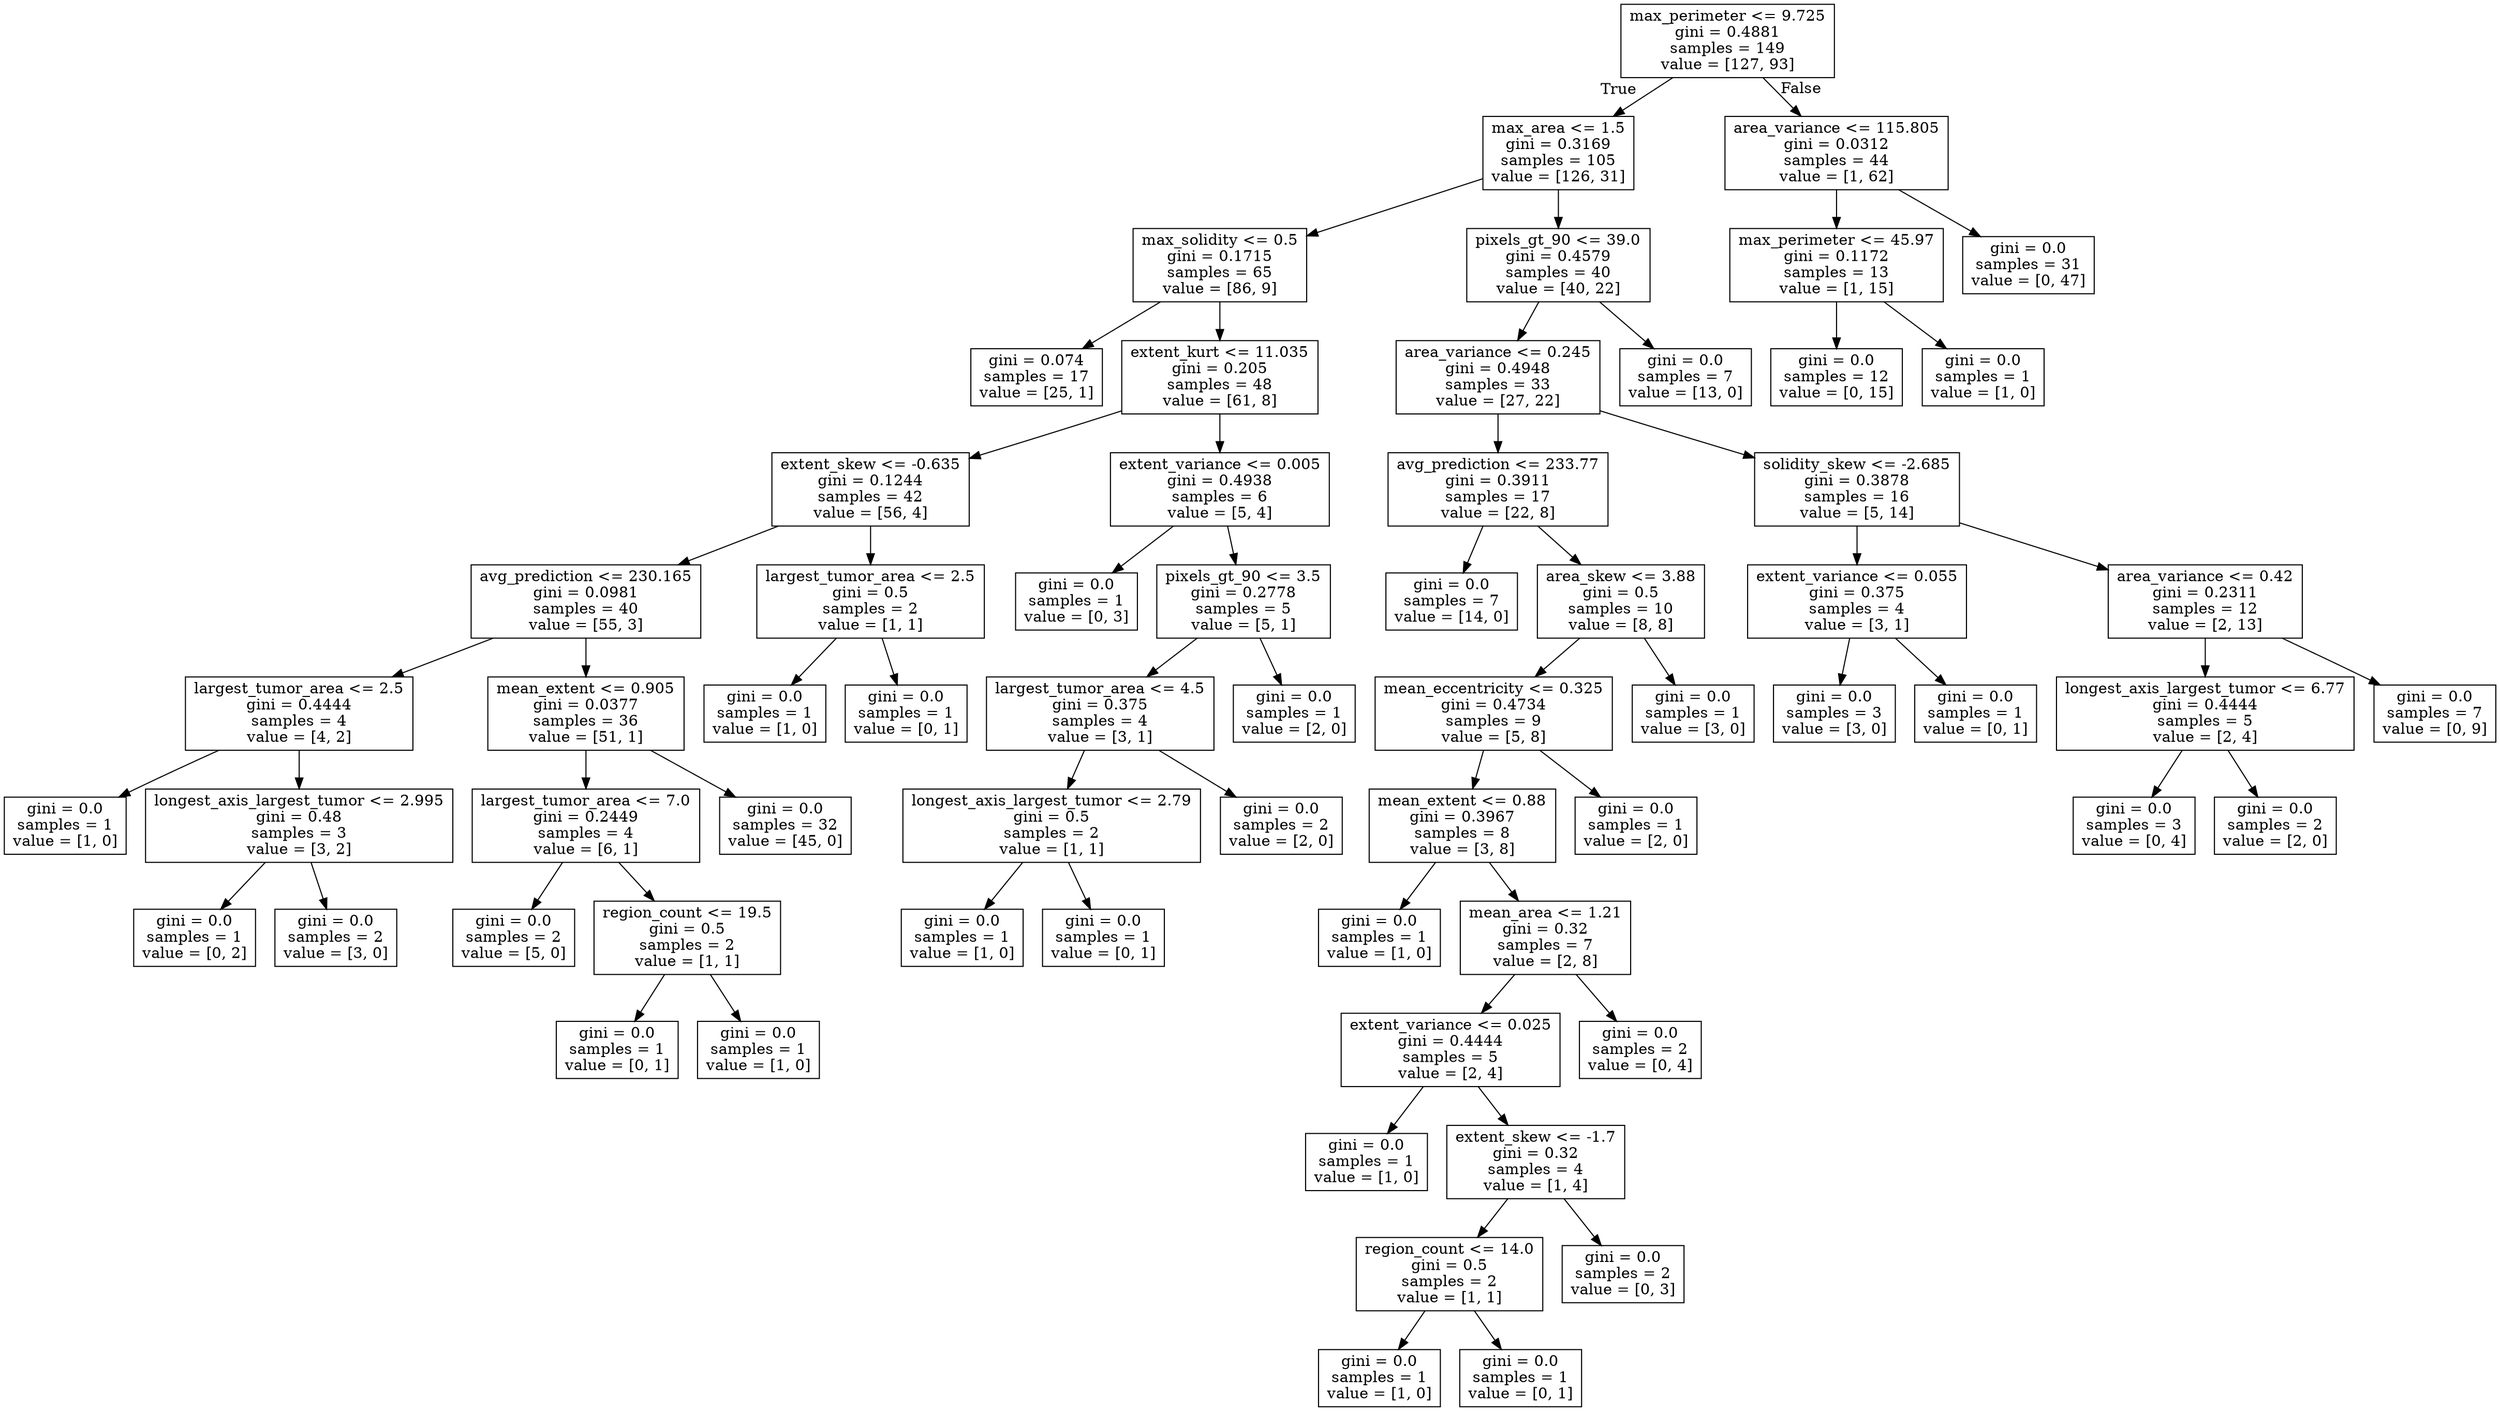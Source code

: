 digraph Tree {
node [shape=box] ;
0 [label="max_perimeter <= 9.725\ngini = 0.4881\nsamples = 149\nvalue = [127, 93]"] ;
1 [label="max_area <= 1.5\ngini = 0.3169\nsamples = 105\nvalue = [126, 31]"] ;
0 -> 1 [labeldistance=2.5, labelangle=45, headlabel="True"] ;
2 [label="max_solidity <= 0.5\ngini = 0.1715\nsamples = 65\nvalue = [86, 9]"] ;
1 -> 2 ;
3 [label="gini = 0.074\nsamples = 17\nvalue = [25, 1]"] ;
2 -> 3 ;
4 [label="extent_kurt <= 11.035\ngini = 0.205\nsamples = 48\nvalue = [61, 8]"] ;
2 -> 4 ;
5 [label="extent_skew <= -0.635\ngini = 0.1244\nsamples = 42\nvalue = [56, 4]"] ;
4 -> 5 ;
6 [label="avg_prediction <= 230.165\ngini = 0.0981\nsamples = 40\nvalue = [55, 3]"] ;
5 -> 6 ;
7 [label="largest_tumor_area <= 2.5\ngini = 0.4444\nsamples = 4\nvalue = [4, 2]"] ;
6 -> 7 ;
8 [label="gini = 0.0\nsamples = 1\nvalue = [1, 0]"] ;
7 -> 8 ;
9 [label="longest_axis_largest_tumor <= 2.995\ngini = 0.48\nsamples = 3\nvalue = [3, 2]"] ;
7 -> 9 ;
10 [label="gini = 0.0\nsamples = 1\nvalue = [0, 2]"] ;
9 -> 10 ;
11 [label="gini = 0.0\nsamples = 2\nvalue = [3, 0]"] ;
9 -> 11 ;
12 [label="mean_extent <= 0.905\ngini = 0.0377\nsamples = 36\nvalue = [51, 1]"] ;
6 -> 12 ;
13 [label="largest_tumor_area <= 7.0\ngini = 0.2449\nsamples = 4\nvalue = [6, 1]"] ;
12 -> 13 ;
14 [label="gini = 0.0\nsamples = 2\nvalue = [5, 0]"] ;
13 -> 14 ;
15 [label="region_count <= 19.5\ngini = 0.5\nsamples = 2\nvalue = [1, 1]"] ;
13 -> 15 ;
16 [label="gini = 0.0\nsamples = 1\nvalue = [0, 1]"] ;
15 -> 16 ;
17 [label="gini = 0.0\nsamples = 1\nvalue = [1, 0]"] ;
15 -> 17 ;
18 [label="gini = 0.0\nsamples = 32\nvalue = [45, 0]"] ;
12 -> 18 ;
19 [label="largest_tumor_area <= 2.5\ngini = 0.5\nsamples = 2\nvalue = [1, 1]"] ;
5 -> 19 ;
20 [label="gini = 0.0\nsamples = 1\nvalue = [1, 0]"] ;
19 -> 20 ;
21 [label="gini = 0.0\nsamples = 1\nvalue = [0, 1]"] ;
19 -> 21 ;
22 [label="extent_variance <= 0.005\ngini = 0.4938\nsamples = 6\nvalue = [5, 4]"] ;
4 -> 22 ;
23 [label="gini = 0.0\nsamples = 1\nvalue = [0, 3]"] ;
22 -> 23 ;
24 [label="pixels_gt_90 <= 3.5\ngini = 0.2778\nsamples = 5\nvalue = [5, 1]"] ;
22 -> 24 ;
25 [label="largest_tumor_area <= 4.5\ngini = 0.375\nsamples = 4\nvalue = [3, 1]"] ;
24 -> 25 ;
26 [label="longest_axis_largest_tumor <= 2.79\ngini = 0.5\nsamples = 2\nvalue = [1, 1]"] ;
25 -> 26 ;
27 [label="gini = 0.0\nsamples = 1\nvalue = [1, 0]"] ;
26 -> 27 ;
28 [label="gini = 0.0\nsamples = 1\nvalue = [0, 1]"] ;
26 -> 28 ;
29 [label="gini = 0.0\nsamples = 2\nvalue = [2, 0]"] ;
25 -> 29 ;
30 [label="gini = 0.0\nsamples = 1\nvalue = [2, 0]"] ;
24 -> 30 ;
31 [label="pixels_gt_90 <= 39.0\ngini = 0.4579\nsamples = 40\nvalue = [40, 22]"] ;
1 -> 31 ;
32 [label="area_variance <= 0.245\ngini = 0.4948\nsamples = 33\nvalue = [27, 22]"] ;
31 -> 32 ;
33 [label="avg_prediction <= 233.77\ngini = 0.3911\nsamples = 17\nvalue = [22, 8]"] ;
32 -> 33 ;
34 [label="gini = 0.0\nsamples = 7\nvalue = [14, 0]"] ;
33 -> 34 ;
35 [label="area_skew <= 3.88\ngini = 0.5\nsamples = 10\nvalue = [8, 8]"] ;
33 -> 35 ;
36 [label="mean_eccentricity <= 0.325\ngini = 0.4734\nsamples = 9\nvalue = [5, 8]"] ;
35 -> 36 ;
37 [label="mean_extent <= 0.88\ngini = 0.3967\nsamples = 8\nvalue = [3, 8]"] ;
36 -> 37 ;
38 [label="gini = 0.0\nsamples = 1\nvalue = [1, 0]"] ;
37 -> 38 ;
39 [label="mean_area <= 1.21\ngini = 0.32\nsamples = 7\nvalue = [2, 8]"] ;
37 -> 39 ;
40 [label="extent_variance <= 0.025\ngini = 0.4444\nsamples = 5\nvalue = [2, 4]"] ;
39 -> 40 ;
41 [label="gini = 0.0\nsamples = 1\nvalue = [1, 0]"] ;
40 -> 41 ;
42 [label="extent_skew <= -1.7\ngini = 0.32\nsamples = 4\nvalue = [1, 4]"] ;
40 -> 42 ;
43 [label="region_count <= 14.0\ngini = 0.5\nsamples = 2\nvalue = [1, 1]"] ;
42 -> 43 ;
44 [label="gini = 0.0\nsamples = 1\nvalue = [1, 0]"] ;
43 -> 44 ;
45 [label="gini = 0.0\nsamples = 1\nvalue = [0, 1]"] ;
43 -> 45 ;
46 [label="gini = 0.0\nsamples = 2\nvalue = [0, 3]"] ;
42 -> 46 ;
47 [label="gini = 0.0\nsamples = 2\nvalue = [0, 4]"] ;
39 -> 47 ;
48 [label="gini = 0.0\nsamples = 1\nvalue = [2, 0]"] ;
36 -> 48 ;
49 [label="gini = 0.0\nsamples = 1\nvalue = [3, 0]"] ;
35 -> 49 ;
50 [label="solidity_skew <= -2.685\ngini = 0.3878\nsamples = 16\nvalue = [5, 14]"] ;
32 -> 50 ;
51 [label="extent_variance <= 0.055\ngini = 0.375\nsamples = 4\nvalue = [3, 1]"] ;
50 -> 51 ;
52 [label="gini = 0.0\nsamples = 3\nvalue = [3, 0]"] ;
51 -> 52 ;
53 [label="gini = 0.0\nsamples = 1\nvalue = [0, 1]"] ;
51 -> 53 ;
54 [label="area_variance <= 0.42\ngini = 0.2311\nsamples = 12\nvalue = [2, 13]"] ;
50 -> 54 ;
55 [label="longest_axis_largest_tumor <= 6.77\ngini = 0.4444\nsamples = 5\nvalue = [2, 4]"] ;
54 -> 55 ;
56 [label="gini = 0.0\nsamples = 3\nvalue = [0, 4]"] ;
55 -> 56 ;
57 [label="gini = 0.0\nsamples = 2\nvalue = [2, 0]"] ;
55 -> 57 ;
58 [label="gini = 0.0\nsamples = 7\nvalue = [0, 9]"] ;
54 -> 58 ;
59 [label="gini = 0.0\nsamples = 7\nvalue = [13, 0]"] ;
31 -> 59 ;
60 [label="area_variance <= 115.805\ngini = 0.0312\nsamples = 44\nvalue = [1, 62]"] ;
0 -> 60 [labeldistance=2.5, labelangle=-45, headlabel="False"] ;
61 [label="max_perimeter <= 45.97\ngini = 0.1172\nsamples = 13\nvalue = [1, 15]"] ;
60 -> 61 ;
62 [label="gini = 0.0\nsamples = 12\nvalue = [0, 15]"] ;
61 -> 62 ;
63 [label="gini = 0.0\nsamples = 1\nvalue = [1, 0]"] ;
61 -> 63 ;
64 [label="gini = 0.0\nsamples = 31\nvalue = [0, 47]"] ;
60 -> 64 ;
}